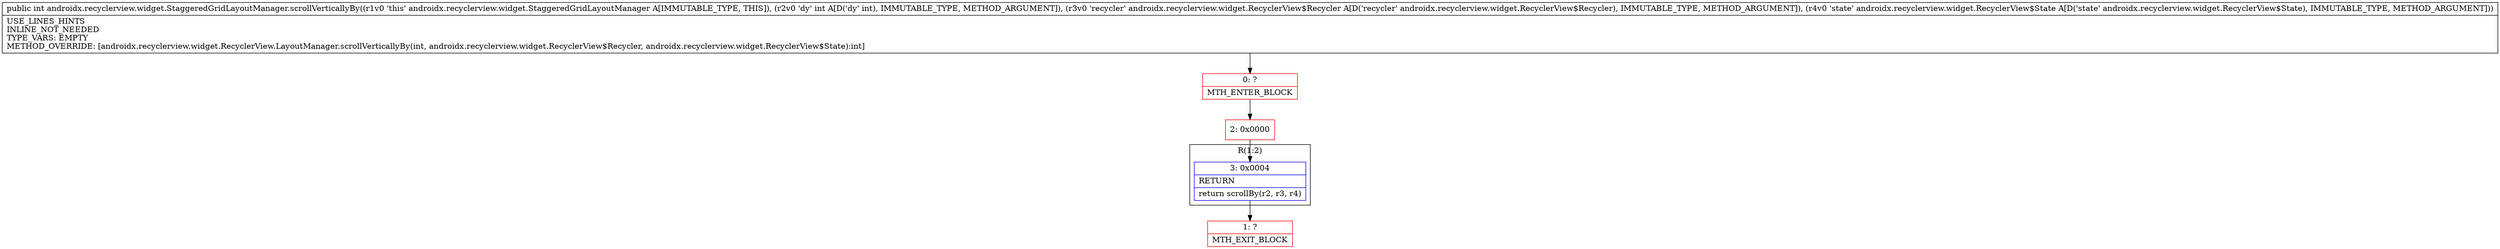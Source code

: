 digraph "CFG forandroidx.recyclerview.widget.StaggeredGridLayoutManager.scrollVerticallyBy(ILandroidx\/recyclerview\/widget\/RecyclerView$Recycler;Landroidx\/recyclerview\/widget\/RecyclerView$State;)I" {
subgraph cluster_Region_753571028 {
label = "R(1:2)";
node [shape=record,color=blue];
Node_3 [shape=record,label="{3\:\ 0x0004|RETURN\l|return scrollBy(r2, r3, r4)\l}"];
}
Node_0 [shape=record,color=red,label="{0\:\ ?|MTH_ENTER_BLOCK\l}"];
Node_2 [shape=record,color=red,label="{2\:\ 0x0000}"];
Node_1 [shape=record,color=red,label="{1\:\ ?|MTH_EXIT_BLOCK\l}"];
MethodNode[shape=record,label="{public int androidx.recyclerview.widget.StaggeredGridLayoutManager.scrollVerticallyBy((r1v0 'this' androidx.recyclerview.widget.StaggeredGridLayoutManager A[IMMUTABLE_TYPE, THIS]), (r2v0 'dy' int A[D('dy' int), IMMUTABLE_TYPE, METHOD_ARGUMENT]), (r3v0 'recycler' androidx.recyclerview.widget.RecyclerView$Recycler A[D('recycler' androidx.recyclerview.widget.RecyclerView$Recycler), IMMUTABLE_TYPE, METHOD_ARGUMENT]), (r4v0 'state' androidx.recyclerview.widget.RecyclerView$State A[D('state' androidx.recyclerview.widget.RecyclerView$State), IMMUTABLE_TYPE, METHOD_ARGUMENT]))  | USE_LINES_HINTS\lINLINE_NOT_NEEDED\lTYPE_VARS: EMPTY\lMETHOD_OVERRIDE: [androidx.recyclerview.widget.RecyclerView.LayoutManager.scrollVerticallyBy(int, androidx.recyclerview.widget.RecyclerView$Recycler, androidx.recyclerview.widget.RecyclerView$State):int]\l}"];
MethodNode -> Node_0;Node_3 -> Node_1;
Node_0 -> Node_2;
Node_2 -> Node_3;
}

